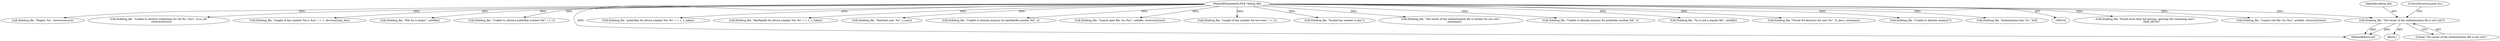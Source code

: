 digraph "0_pam-u2f_18b1914e32b74ff52000f10e97067e841e5fff62_1@pointer" {
"1000270" [label="(Call,D(debug_file, \"The owner of the authentication file is not root\"))"];
"1000107" [label="(MethodParameterIn,FILE *debug_file)"];
"1000462" [label="(Call,D(debug_file, \"Found more than %d devices, ignoring the remaining ones\",\n               MAX_DEVS))"];
"1000174" [label="(Call,D(debug_file, \"Cannot stat file: %s (%s)\", authfile, strerror(errno)))"];
"1000286" [label="(Call,D(debug_file, \"fdopen: %s\", strerror(errno)))"];
"1000231" [label="(Call,D(debug_file, \"Unable to retrieve credentials for uid %u, (%s)\", st.st_uid,\n       strerror(errno)))"];
"1000557" [label="(Call,D(debug_file, \"Length of key number %d is %zu\", i + 1, devices[i].key_len))"];
"1000204" [label="(Call,D(debug_file, \"File %s is empty\", authfile))"];
"1000512" [label="(Call,D(debug_file, \"Unable to retrieve publicKey number %d\", i + 1))"];
"1000271" [label="(Identifier,debug_file)"];
"1000722" [label="(MethodReturn,int)"];
"1000521" [label="(Call,D(debug_file, \"publicKey for device number %d: %s\", i + 1, s_token))"];
"1000469" [label="(Call,D(debug_file, \"KeyHandle for device number %d: %s\", i + 1, s_token))"];
"1000372" [label="(Call,D(debug_file, \"Matched user: %s\", s_user))"];
"1000494" [label="(Call,D(debug_file, \"Unable to allocate memory for keyHandle number %d\", i))"];
"1000157" [label="(Call,D(debug_file, \"Cannot open file: %s (%s)\", authfile, strerror(errno)))"];
"1000538" [label="(Call,D(debug_file, \"Length of key number %d not even\", i + 1))"];
"1000273" [label="(ControlStructure,goto err;)"];
"1000270" [label="(Call,D(debug_file, \"The owner of the authentication file is not root\"))"];
"1000629" [label="(Call,D(debug_file, \"Invalid hex number in key\"))"];
"1000264" [label="(Call,D(debug_file, \"The owner of the authentication file is neither %s nor root\",\n         username))"];
"1000107" [label="(MethodParameterIn,FILE *debug_file)"];
"1000593" [label="(Call,D(debug_file, \"Unable to allocate memory for publicKey number %d\", i))"];
"1000190" [label="(Call,D(debug_file, \"%s is not a regular file\", authfile))"];
"1000648" [label="(Call,D(debug_file, \"Found %d device(s) for user %s\", *n_devs, username))"];
"1000269" [label="(Block,)"];
"1000307" [label="(Call,D(debug_file, \"Unable to allocate memory\"))"];
"1000350" [label="(Call,D(debug_file, \"Authorization line: %s\", buf))"];
"1000272" [label="(Literal,\"The owner of the authentication file is not root\")"];
"1000270" -> "1000269"  [label="AST: "];
"1000270" -> "1000272"  [label="CFG: "];
"1000271" -> "1000270"  [label="AST: "];
"1000272" -> "1000270"  [label="AST: "];
"1000273" -> "1000270"  [label="CFG: "];
"1000270" -> "1000722"  [label="DDG: "];
"1000270" -> "1000722"  [label="DDG: "];
"1000107" -> "1000270"  [label="DDG: "];
"1000107" -> "1000102"  [label="AST: "];
"1000107" -> "1000722"  [label="DDG: "];
"1000107" -> "1000157"  [label="DDG: "];
"1000107" -> "1000174"  [label="DDG: "];
"1000107" -> "1000190"  [label="DDG: "];
"1000107" -> "1000204"  [label="DDG: "];
"1000107" -> "1000231"  [label="DDG: "];
"1000107" -> "1000264"  [label="DDG: "];
"1000107" -> "1000286"  [label="DDG: "];
"1000107" -> "1000307"  [label="DDG: "];
"1000107" -> "1000350"  [label="DDG: "];
"1000107" -> "1000372"  [label="DDG: "];
"1000107" -> "1000462"  [label="DDG: "];
"1000107" -> "1000469"  [label="DDG: "];
"1000107" -> "1000494"  [label="DDG: "];
"1000107" -> "1000512"  [label="DDG: "];
"1000107" -> "1000521"  [label="DDG: "];
"1000107" -> "1000538"  [label="DDG: "];
"1000107" -> "1000557"  [label="DDG: "];
"1000107" -> "1000593"  [label="DDG: "];
"1000107" -> "1000629"  [label="DDG: "];
"1000107" -> "1000648"  [label="DDG: "];
}

